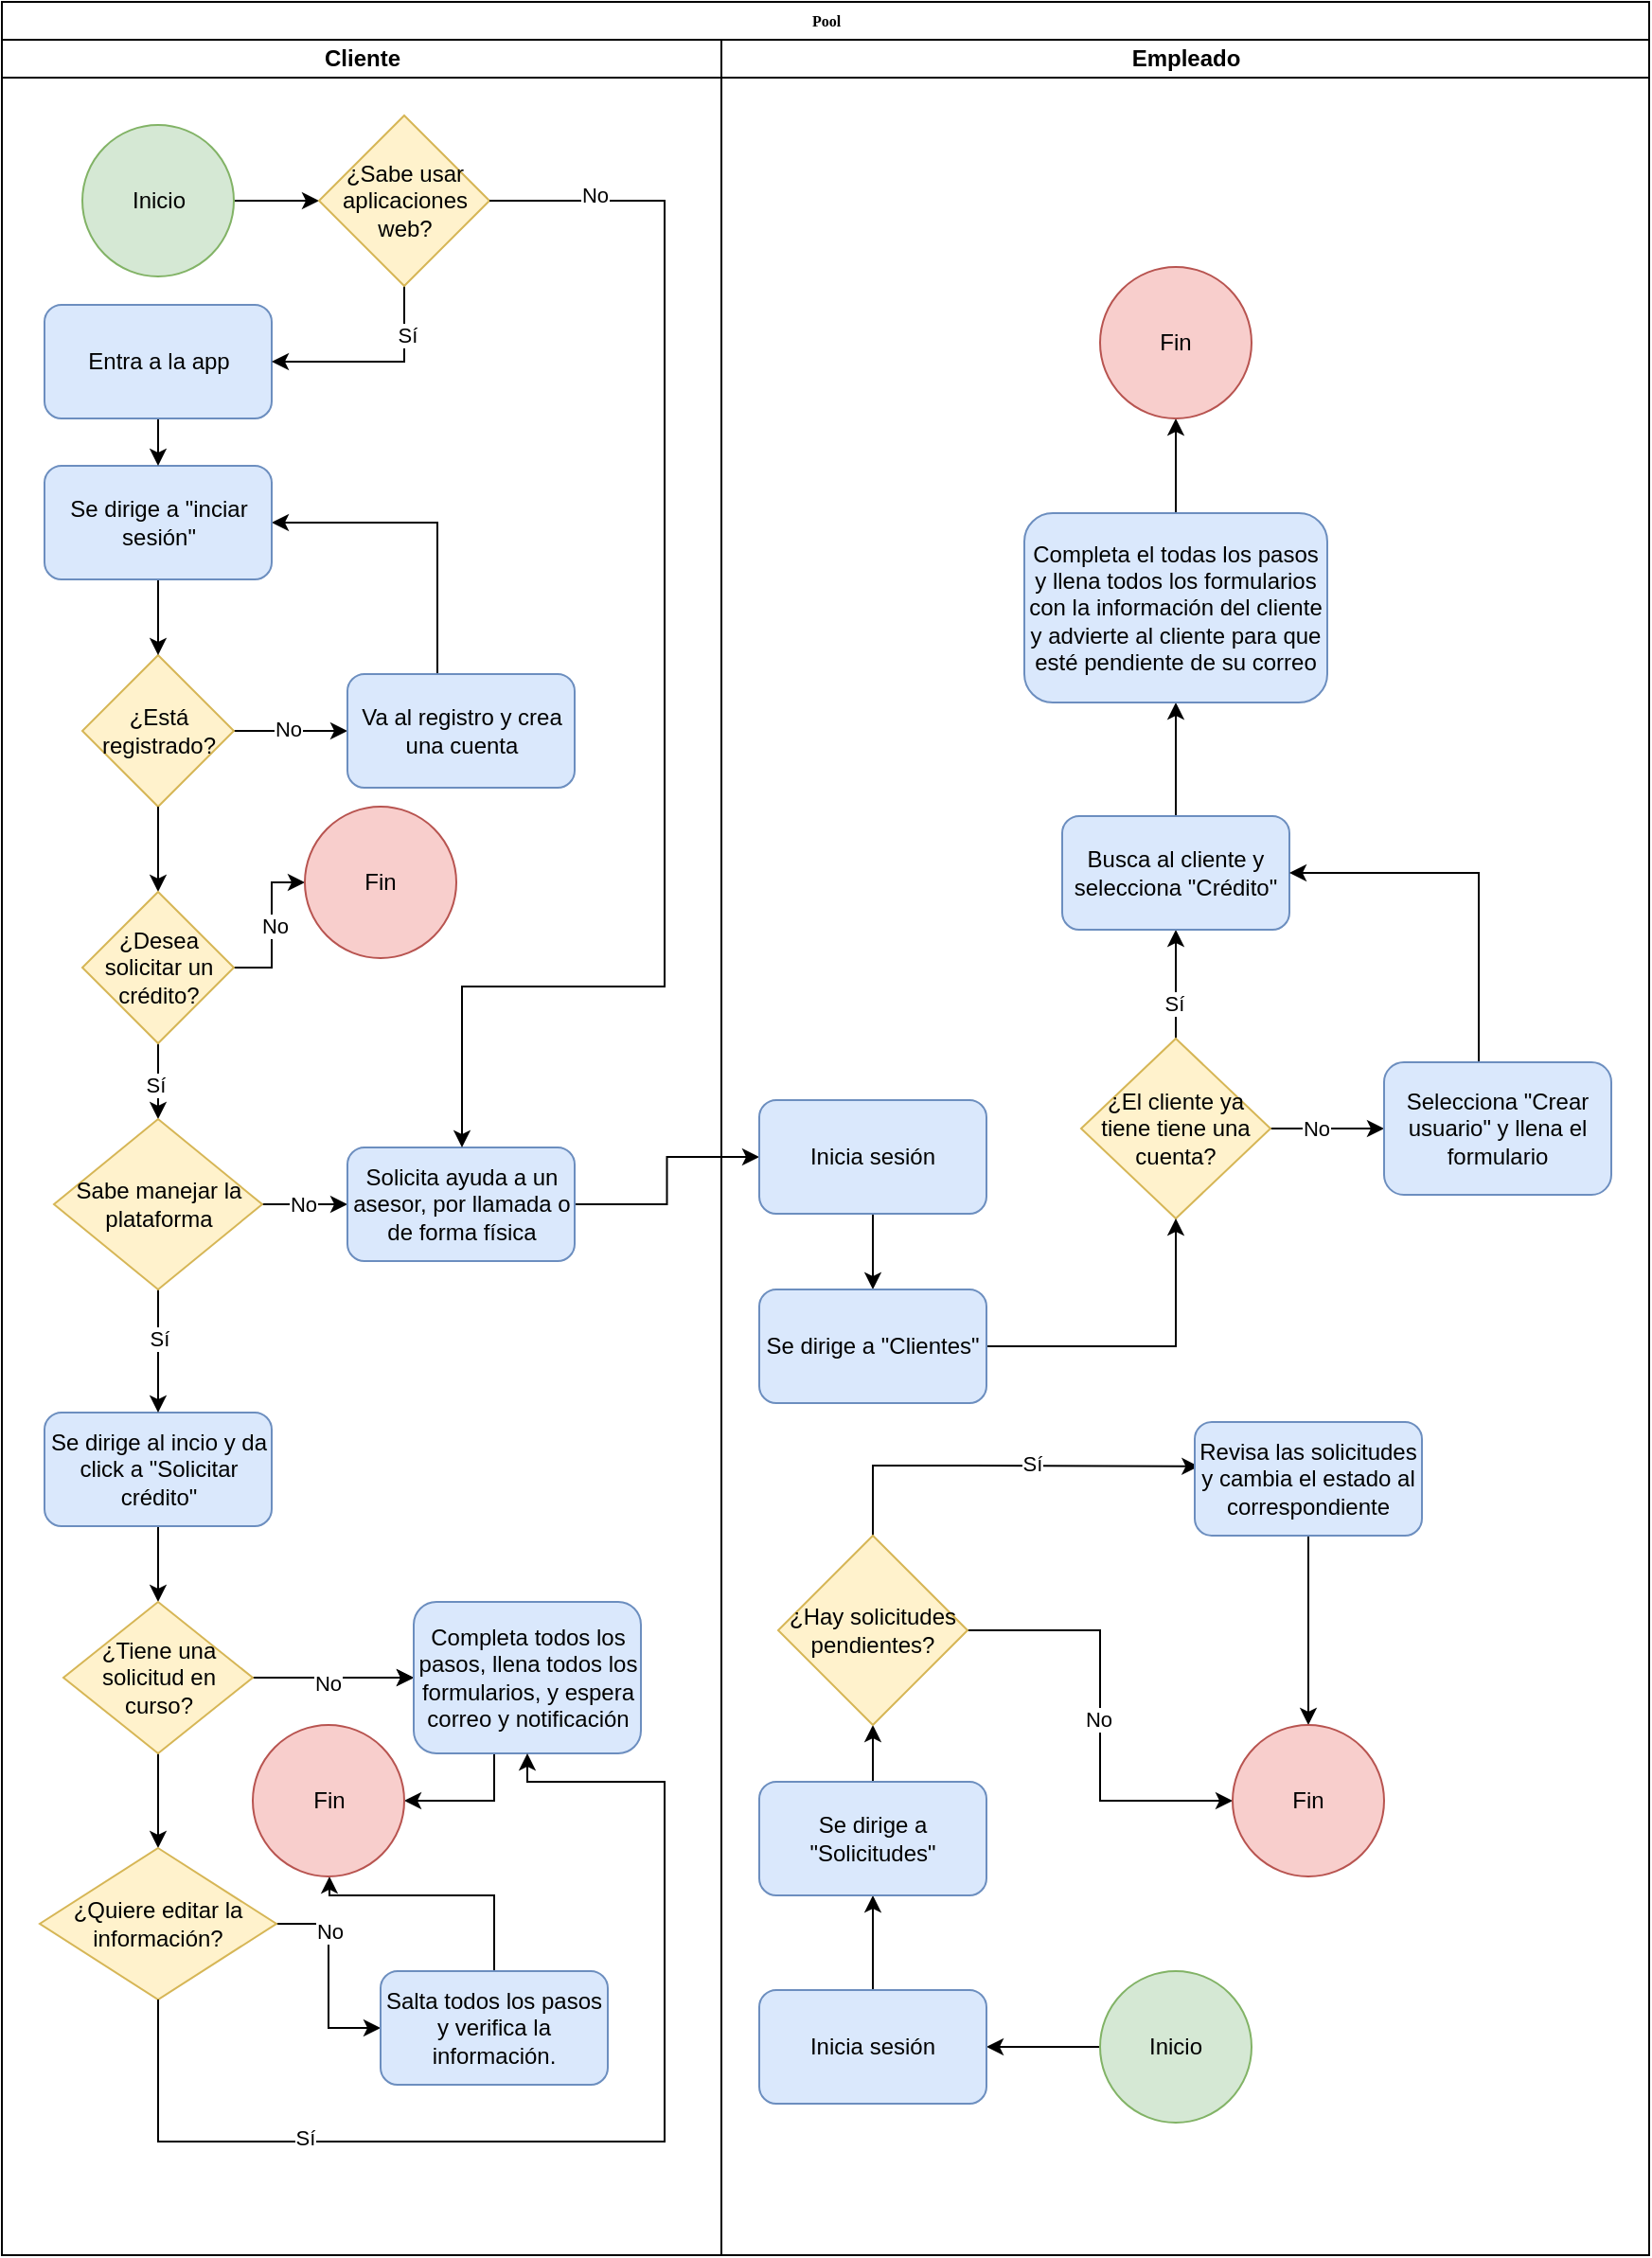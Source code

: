 <mxfile version="27.1.1">
  <diagram name="Page-1" id="74e2e168-ea6b-b213-b513-2b3c1d86103e">
    <mxGraphModel dx="1296" dy="1562" grid="1" gridSize="10" guides="1" tooltips="1" connect="1" arrows="1" fold="1" page="1" pageScale="1" pageWidth="1100" pageHeight="850" background="none" math="0" shadow="0">
      <root>
        <mxCell id="0" />
        <mxCell id="1" parent="0" />
        <mxCell id="77e6c97f196da883-1" value="Pool" style="swimlane;html=1;childLayout=stackLayout;startSize=20;rounded=0;shadow=0;labelBackgroundColor=none;strokeWidth=1;fontFamily=Verdana;fontSize=8;align=center;" parent="1" vertex="1">
          <mxGeometry x="180" y="-60" width="870" height="1190" as="geometry" />
        </mxCell>
        <mxCell id="77e6c97f196da883-40" style="edgeStyle=orthogonalEdgeStyle;rounded=1;html=1;labelBackgroundColor=none;startArrow=none;startFill=0;startSize=5;endArrow=classicThin;endFill=1;endSize=5;jettySize=auto;orthogonalLoop=1;strokeWidth=1;fontFamily=Verdana;fontSize=8" parent="77e6c97f196da883-1" edge="1">
          <mxGeometry relative="1" as="geometry">
            <mxPoint x="540" y="20" as="sourcePoint" />
            <mxPoint x="540" y="20" as="targetPoint" />
          </mxGeometry>
        </mxCell>
        <mxCell id="GCUTKhbAVa57AztuCdu1-53" value="" style="edgeStyle=orthogonalEdgeStyle;rounded=0;orthogonalLoop=1;jettySize=auto;html=1;entryX=0;entryY=0.5;entryDx=0;entryDy=0;" edge="1" parent="77e6c97f196da883-1" source="GCUTKhbAVa57AztuCdu1-49" target="GCUTKhbAVa57AztuCdu1-57">
          <mxGeometry relative="1" as="geometry">
            <mxPoint x="340" y="595" as="targetPoint" />
          </mxGeometry>
        </mxCell>
        <mxCell id="77e6c97f196da883-2" value="Cliente" style="swimlane;html=1;startSize=20;" parent="77e6c97f196da883-1" vertex="1">
          <mxGeometry y="20" width="380" height="1170" as="geometry" />
        </mxCell>
        <mxCell id="GCUTKhbAVa57AztuCdu1-7" value="" style="edgeStyle=orthogonalEdgeStyle;rounded=0;orthogonalLoop=1;jettySize=auto;html=1;" edge="1" parent="77e6c97f196da883-2" source="GCUTKhbAVa57AztuCdu1-2" target="GCUTKhbAVa57AztuCdu1-6">
          <mxGeometry relative="1" as="geometry" />
        </mxCell>
        <mxCell id="GCUTKhbAVa57AztuCdu1-8" value="No" style="edgeLabel;html=1;align=center;verticalAlign=middle;resizable=0;points=[];" vertex="1" connectable="0" parent="GCUTKhbAVa57AztuCdu1-7">
          <mxGeometry x="-0.067" y="1" relative="1" as="geometry">
            <mxPoint as="offset" />
          </mxGeometry>
        </mxCell>
        <mxCell id="GCUTKhbAVa57AztuCdu1-45" value="" style="edgeStyle=orthogonalEdgeStyle;rounded=0;orthogonalLoop=1;jettySize=auto;html=1;" edge="1" parent="77e6c97f196da883-2" source="GCUTKhbAVa57AztuCdu1-115" target="GCUTKhbAVa57AztuCdu1-44">
          <mxGeometry relative="1" as="geometry" />
        </mxCell>
        <mxCell id="GCUTKhbAVa57AztuCdu1-116" value="Sí" style="edgeLabel;html=1;align=center;verticalAlign=middle;resizable=0;points=[];" vertex="1" connectable="0" parent="GCUTKhbAVa57AztuCdu1-45">
          <mxGeometry x="0.086" y="-2" relative="1" as="geometry">
            <mxPoint as="offset" />
          </mxGeometry>
        </mxCell>
        <mxCell id="GCUTKhbAVa57AztuCdu1-2" value="¿Está registrado?" style="rhombus;whiteSpace=wrap;html=1;fillColor=#fff2cc;strokeColor=#d6b656;" vertex="1" parent="77e6c97f196da883-2">
          <mxGeometry x="42.5" y="325" width="80" height="80" as="geometry" />
        </mxCell>
        <mxCell id="GCUTKhbAVa57AztuCdu1-42" value="" style="edgeStyle=orthogonalEdgeStyle;rounded=0;orthogonalLoop=1;jettySize=auto;html=1;" edge="1" parent="77e6c97f196da883-2" source="GCUTKhbAVa57AztuCdu1-3" target="GCUTKhbAVa57AztuCdu1-22">
          <mxGeometry relative="1" as="geometry" />
        </mxCell>
        <mxCell id="GCUTKhbAVa57AztuCdu1-3" value="Se dirige al incio y da click a &quot;Solicitar crédito&quot;" style="rounded=1;whiteSpace=wrap;html=1;fillColor=#dae8fc;strokeColor=#6c8ebf;" vertex="1" parent="77e6c97f196da883-2">
          <mxGeometry x="22.5" y="725" width="120" height="60" as="geometry" />
        </mxCell>
        <mxCell id="GCUTKhbAVa57AztuCdu1-15" style="edgeStyle=orthogonalEdgeStyle;rounded=0;orthogonalLoop=1;jettySize=auto;html=1;entryX=1;entryY=0.5;entryDx=0;entryDy=0;" edge="1" parent="77e6c97f196da883-2" source="GCUTKhbAVa57AztuCdu1-6" target="GCUTKhbAVa57AztuCdu1-12">
          <mxGeometry relative="1" as="geometry">
            <Array as="points">
              <mxPoint x="230" y="255" />
            </Array>
          </mxGeometry>
        </mxCell>
        <mxCell id="GCUTKhbAVa57AztuCdu1-6" value="Va al registro y crea una cuenta" style="rounded=1;whiteSpace=wrap;html=1;fillColor=#dae8fc;strokeColor=#6c8ebf;" vertex="1" parent="77e6c97f196da883-2">
          <mxGeometry x="182.5" y="335" width="120" height="60" as="geometry" />
        </mxCell>
        <mxCell id="GCUTKhbAVa57AztuCdu1-14" value="" style="edgeStyle=orthogonalEdgeStyle;rounded=0;orthogonalLoop=1;jettySize=auto;html=1;" edge="1" parent="77e6c97f196da883-2" source="GCUTKhbAVa57AztuCdu1-12" target="GCUTKhbAVa57AztuCdu1-2">
          <mxGeometry relative="1" as="geometry" />
        </mxCell>
        <mxCell id="GCUTKhbAVa57AztuCdu1-12" value="Se dirige a &quot;inciar sesión&quot;" style="rounded=1;whiteSpace=wrap;html=1;fillColor=#dae8fc;strokeColor=#6c8ebf;" vertex="1" parent="77e6c97f196da883-2">
          <mxGeometry x="22.5" y="225" width="120" height="60" as="geometry" />
        </mxCell>
        <mxCell id="GCUTKhbAVa57AztuCdu1-25" value="" style="edgeStyle=orthogonalEdgeStyle;rounded=0;orthogonalLoop=1;jettySize=auto;html=1;" edge="1" parent="77e6c97f196da883-2" source="GCUTKhbAVa57AztuCdu1-22" target="GCUTKhbAVa57AztuCdu1-24">
          <mxGeometry relative="1" as="geometry" />
        </mxCell>
        <mxCell id="GCUTKhbAVa57AztuCdu1-30" value="" style="edgeStyle=orthogonalEdgeStyle;rounded=0;orthogonalLoop=1;jettySize=auto;html=1;" edge="1" parent="77e6c97f196da883-2" source="GCUTKhbAVa57AztuCdu1-22" target="GCUTKhbAVa57AztuCdu1-24">
          <mxGeometry relative="1" as="geometry" />
        </mxCell>
        <mxCell id="GCUTKhbAVa57AztuCdu1-31" value="No" style="edgeLabel;html=1;align=center;verticalAlign=middle;resizable=0;points=[];" vertex="1" connectable="0" parent="GCUTKhbAVa57AztuCdu1-30">
          <mxGeometry x="-0.08" y="-3" relative="1" as="geometry">
            <mxPoint as="offset" />
          </mxGeometry>
        </mxCell>
        <mxCell id="GCUTKhbAVa57AztuCdu1-43" value="" style="edgeStyle=orthogonalEdgeStyle;rounded=0;orthogonalLoop=1;jettySize=auto;html=1;" edge="1" parent="77e6c97f196da883-2" source="GCUTKhbAVa57AztuCdu1-22" target="GCUTKhbAVa57AztuCdu1-33">
          <mxGeometry relative="1" as="geometry" />
        </mxCell>
        <mxCell id="GCUTKhbAVa57AztuCdu1-22" value="¿Tiene una solicitud en curso?" style="rhombus;whiteSpace=wrap;html=1;fillColor=#fff2cc;strokeColor=#d6b656;" vertex="1" parent="77e6c97f196da883-2">
          <mxGeometry x="32.5" y="825" width="100" height="80" as="geometry" />
        </mxCell>
        <mxCell id="GCUTKhbAVa57AztuCdu1-113" style="edgeStyle=orthogonalEdgeStyle;rounded=0;orthogonalLoop=1;jettySize=auto;html=1;entryX=1;entryY=0.5;entryDx=0;entryDy=0;" edge="1" parent="77e6c97f196da883-2" source="GCUTKhbAVa57AztuCdu1-24" target="GCUTKhbAVa57AztuCdu1-111">
          <mxGeometry relative="1" as="geometry">
            <Array as="points">
              <mxPoint x="260" y="930" />
            </Array>
          </mxGeometry>
        </mxCell>
        <mxCell id="GCUTKhbAVa57AztuCdu1-24" value="Completa todos los pasos, llena todos los formularios, y espera correo y notificación" style="rounded=1;whiteSpace=wrap;html=1;fillColor=#dae8fc;strokeColor=#6c8ebf;" vertex="1" parent="77e6c97f196da883-2">
          <mxGeometry x="217.5" y="825" width="120" height="80" as="geometry" />
        </mxCell>
        <mxCell id="GCUTKhbAVa57AztuCdu1-38" value="" style="edgeStyle=orthogonalEdgeStyle;rounded=0;orthogonalLoop=1;jettySize=auto;html=1;" edge="1" parent="77e6c97f196da883-2" source="GCUTKhbAVa57AztuCdu1-33" target="GCUTKhbAVa57AztuCdu1-37">
          <mxGeometry relative="1" as="geometry" />
        </mxCell>
        <mxCell id="GCUTKhbAVa57AztuCdu1-39" value="No" style="edgeLabel;html=1;align=center;verticalAlign=middle;resizable=0;points=[];" vertex="1" connectable="0" parent="GCUTKhbAVa57AztuCdu1-38">
          <mxGeometry x="-0.429" relative="1" as="geometry">
            <mxPoint as="offset" />
          </mxGeometry>
        </mxCell>
        <mxCell id="GCUTKhbAVa57AztuCdu1-33" value="¿Quiere editar la información?" style="rhombus;whiteSpace=wrap;html=1;fillColor=#fff2cc;strokeColor=#d6b656;" vertex="1" parent="77e6c97f196da883-2">
          <mxGeometry x="20" y="955" width="125" height="80" as="geometry" />
        </mxCell>
        <mxCell id="GCUTKhbAVa57AztuCdu1-96" style="edgeStyle=orthogonalEdgeStyle;rounded=0;orthogonalLoop=1;jettySize=auto;html=1;entryX=0.5;entryY=1;entryDx=0;entryDy=0;exitX=0.5;exitY=1;exitDx=0;exitDy=0;" edge="1" parent="77e6c97f196da883-2" source="GCUTKhbAVa57AztuCdu1-33" target="GCUTKhbAVa57AztuCdu1-24">
          <mxGeometry relative="1" as="geometry">
            <mxPoint x="135" y="1110.0" as="sourcePoint" />
            <Array as="points">
              <mxPoint x="83" y="1110" />
              <mxPoint x="350" y="1110" />
              <mxPoint x="350" y="920" />
              <mxPoint x="278" y="920" />
            </Array>
          </mxGeometry>
        </mxCell>
        <mxCell id="GCUTKhbAVa57AztuCdu1-98" value="Sí" style="edgeLabel;html=1;align=center;verticalAlign=middle;resizable=0;points=[];" vertex="1" connectable="0" parent="GCUTKhbAVa57AztuCdu1-96">
          <mxGeometry x="-0.509" y="2" relative="1" as="geometry">
            <mxPoint as="offset" />
          </mxGeometry>
        </mxCell>
        <mxCell id="GCUTKhbAVa57AztuCdu1-112" style="edgeStyle=orthogonalEdgeStyle;rounded=0;orthogonalLoop=1;jettySize=auto;html=1;" edge="1" parent="77e6c97f196da883-2" source="GCUTKhbAVa57AztuCdu1-37" target="GCUTKhbAVa57AztuCdu1-111">
          <mxGeometry relative="1" as="geometry">
            <Array as="points">
              <mxPoint x="260" y="980" />
              <mxPoint x="173" y="980" />
            </Array>
          </mxGeometry>
        </mxCell>
        <mxCell id="GCUTKhbAVa57AztuCdu1-37" value="Salta todos los pasos y verifica la información." style="rounded=1;whiteSpace=wrap;html=1;fillColor=#dae8fc;strokeColor=#6c8ebf;" vertex="1" parent="77e6c97f196da883-2">
          <mxGeometry x="200" y="1020" width="120" height="60" as="geometry" />
        </mxCell>
        <mxCell id="GCUTKhbAVa57AztuCdu1-47" value="" style="edgeStyle=orthogonalEdgeStyle;rounded=0;orthogonalLoop=1;jettySize=auto;html=1;" edge="1" parent="77e6c97f196da883-2" source="GCUTKhbAVa57AztuCdu1-44" target="GCUTKhbAVa57AztuCdu1-3">
          <mxGeometry relative="1" as="geometry" />
        </mxCell>
        <mxCell id="GCUTKhbAVa57AztuCdu1-48" value="Sí" style="edgeLabel;html=1;align=center;verticalAlign=middle;resizable=0;points=[];" vertex="1" connectable="0" parent="GCUTKhbAVa57AztuCdu1-47">
          <mxGeometry x="-0.2" relative="1" as="geometry">
            <mxPoint as="offset" />
          </mxGeometry>
        </mxCell>
        <mxCell id="GCUTKhbAVa57AztuCdu1-50" value="" style="edgeStyle=orthogonalEdgeStyle;rounded=0;orthogonalLoop=1;jettySize=auto;html=1;" edge="1" parent="77e6c97f196da883-2" source="GCUTKhbAVa57AztuCdu1-44" target="GCUTKhbAVa57AztuCdu1-49">
          <mxGeometry relative="1" as="geometry" />
        </mxCell>
        <mxCell id="GCUTKhbAVa57AztuCdu1-51" value="No" style="edgeLabel;html=1;align=center;verticalAlign=middle;resizable=0;points=[];" vertex="1" connectable="0" parent="GCUTKhbAVa57AztuCdu1-50">
          <mxGeometry x="-0.067" relative="1" as="geometry">
            <mxPoint as="offset" />
          </mxGeometry>
        </mxCell>
        <mxCell id="GCUTKhbAVa57AztuCdu1-44" value="Sabe manejar la plataforma" style="rhombus;whiteSpace=wrap;html=1;fillColor=#fff2cc;strokeColor=#d6b656;" vertex="1" parent="77e6c97f196da883-2">
          <mxGeometry x="27.5" y="570" width="110" height="90" as="geometry" />
        </mxCell>
        <mxCell id="GCUTKhbAVa57AztuCdu1-49" value="Solicita ayuda a un asesor, por llamada o de forma física" style="rounded=1;whiteSpace=wrap;html=1;fillColor=#dae8fc;strokeColor=#6c8ebf;" vertex="1" parent="77e6c97f196da883-2">
          <mxGeometry x="182.5" y="585" width="120" height="60" as="geometry" />
        </mxCell>
        <mxCell id="GCUTKhbAVa57AztuCdu1-65" value="" style="edgeStyle=orthogonalEdgeStyle;rounded=0;orthogonalLoop=1;jettySize=auto;html=1;" edge="1" parent="77e6c97f196da883-2" source="GCUTKhbAVa57AztuCdu1-60" target="GCUTKhbAVa57AztuCdu1-64">
          <mxGeometry relative="1" as="geometry" />
        </mxCell>
        <mxCell id="GCUTKhbAVa57AztuCdu1-60" value="Inicio" style="ellipse;whiteSpace=wrap;html=1;aspect=fixed;fillColor=#d5e8d4;strokeColor=#82b366;" vertex="1" parent="77e6c97f196da883-2">
          <mxGeometry x="42.5" y="45" width="80" height="80" as="geometry" />
        </mxCell>
        <mxCell id="GCUTKhbAVa57AztuCdu1-63" value="" style="edgeStyle=orthogonalEdgeStyle;rounded=0;orthogonalLoop=1;jettySize=auto;html=1;" edge="1" parent="77e6c97f196da883-2" source="GCUTKhbAVa57AztuCdu1-61" target="GCUTKhbAVa57AztuCdu1-12">
          <mxGeometry relative="1" as="geometry" />
        </mxCell>
        <mxCell id="GCUTKhbAVa57AztuCdu1-61" value="Entra a la app" style="rounded=1;whiteSpace=wrap;html=1;fillColor=#dae8fc;strokeColor=#6c8ebf;" vertex="1" parent="77e6c97f196da883-2">
          <mxGeometry x="22.5" y="140" width="120" height="60" as="geometry" />
        </mxCell>
        <mxCell id="GCUTKhbAVa57AztuCdu1-66" style="edgeStyle=orthogonalEdgeStyle;rounded=0;orthogonalLoop=1;jettySize=auto;html=1;entryX=1;entryY=0.5;entryDx=0;entryDy=0;" edge="1" parent="77e6c97f196da883-2" source="GCUTKhbAVa57AztuCdu1-64" target="GCUTKhbAVa57AztuCdu1-61">
          <mxGeometry relative="1" as="geometry">
            <Array as="points">
              <mxPoint x="213" y="170" />
            </Array>
          </mxGeometry>
        </mxCell>
        <mxCell id="GCUTKhbAVa57AztuCdu1-67" value="Sí" style="edgeLabel;html=1;align=center;verticalAlign=middle;resizable=0;points=[];" vertex="1" connectable="0" parent="GCUTKhbAVa57AztuCdu1-66">
          <mxGeometry x="-0.54" y="1" relative="1" as="geometry">
            <mxPoint as="offset" />
          </mxGeometry>
        </mxCell>
        <mxCell id="GCUTKhbAVa57AztuCdu1-64" value="¿Sabe usar aplicaciones web?" style="rhombus;whiteSpace=wrap;html=1;fillColor=#fff2cc;strokeColor=#d6b656;" vertex="1" parent="77e6c97f196da883-2">
          <mxGeometry x="167.5" y="40" width="90" height="90" as="geometry" />
        </mxCell>
        <mxCell id="GCUTKhbAVa57AztuCdu1-68" style="edgeStyle=orthogonalEdgeStyle;rounded=0;orthogonalLoop=1;jettySize=auto;html=1;entryX=0.5;entryY=0;entryDx=0;entryDy=0;" edge="1" parent="77e6c97f196da883-2" source="GCUTKhbAVa57AztuCdu1-64" target="GCUTKhbAVa57AztuCdu1-49">
          <mxGeometry relative="1" as="geometry">
            <mxPoint x="230" y="560" as="targetPoint" />
            <Array as="points">
              <mxPoint x="350" y="85" />
              <mxPoint x="350" y="500" />
              <mxPoint x="243" y="500" />
              <mxPoint x="243" y="585" />
            </Array>
          </mxGeometry>
        </mxCell>
        <mxCell id="GCUTKhbAVa57AztuCdu1-70" value="No" style="edgeLabel;html=1;align=center;verticalAlign=middle;resizable=0;points=[];" vertex="1" connectable="0" parent="GCUTKhbAVa57AztuCdu1-68">
          <mxGeometry x="-0.842" y="3" relative="1" as="geometry">
            <mxPoint as="offset" />
          </mxGeometry>
        </mxCell>
        <mxCell id="GCUTKhbAVa57AztuCdu1-111" value="Fin" style="ellipse;whiteSpace=wrap;html=1;aspect=fixed;fillColor=#f8cecc;strokeColor=#b85450;" vertex="1" parent="77e6c97f196da883-2">
          <mxGeometry x="132.5" y="890" width="80" height="80" as="geometry" />
        </mxCell>
        <mxCell id="GCUTKhbAVa57AztuCdu1-114" value="" style="edgeStyle=orthogonalEdgeStyle;rounded=0;orthogonalLoop=1;jettySize=auto;html=1;" edge="1" parent="77e6c97f196da883-2" source="GCUTKhbAVa57AztuCdu1-2" target="GCUTKhbAVa57AztuCdu1-115">
          <mxGeometry relative="1" as="geometry">
            <mxPoint x="263" y="435" as="sourcePoint" />
            <mxPoint x="263" y="560" as="targetPoint" />
          </mxGeometry>
        </mxCell>
        <mxCell id="GCUTKhbAVa57AztuCdu1-118" value="" style="edgeStyle=orthogonalEdgeStyle;rounded=0;orthogonalLoop=1;jettySize=auto;html=1;" edge="1" parent="77e6c97f196da883-2" source="GCUTKhbAVa57AztuCdu1-115" target="GCUTKhbAVa57AztuCdu1-117">
          <mxGeometry relative="1" as="geometry" />
        </mxCell>
        <mxCell id="GCUTKhbAVa57AztuCdu1-119" value="No" style="edgeLabel;html=1;align=center;verticalAlign=middle;resizable=0;points=[];" vertex="1" connectable="0" parent="GCUTKhbAVa57AztuCdu1-118">
          <mxGeometry x="0.019" y="-1" relative="1" as="geometry">
            <mxPoint as="offset" />
          </mxGeometry>
        </mxCell>
        <mxCell id="GCUTKhbAVa57AztuCdu1-115" value="¿Desea solicitar un crédito?" style="rhombus;whiteSpace=wrap;html=1;fillColor=#fff2cc;strokeColor=#d6b656;" vertex="1" parent="77e6c97f196da883-2">
          <mxGeometry x="42.5" y="450" width="80" height="80" as="geometry" />
        </mxCell>
        <mxCell id="GCUTKhbAVa57AztuCdu1-117" value="Fin" style="ellipse;whiteSpace=wrap;html=1;fillColor=#f8cecc;strokeColor=#b85450;" vertex="1" parent="77e6c97f196da883-2">
          <mxGeometry x="160" y="405" width="80" height="80" as="geometry" />
        </mxCell>
        <mxCell id="77e6c97f196da883-3" value="Empleado" style="swimlane;html=1;startSize=20;" parent="77e6c97f196da883-1" vertex="1">
          <mxGeometry x="380" y="20" width="490" height="1170" as="geometry" />
        </mxCell>
        <mxCell id="GCUTKhbAVa57AztuCdu1-72" value="" style="edgeStyle=orthogonalEdgeStyle;rounded=0;orthogonalLoop=1;jettySize=auto;html=1;" edge="1" parent="77e6c97f196da883-3" source="GCUTKhbAVa57AztuCdu1-52" target="GCUTKhbAVa57AztuCdu1-71">
          <mxGeometry relative="1" as="geometry" />
        </mxCell>
        <mxCell id="GCUTKhbAVa57AztuCdu1-74" value="Sí" style="edgeLabel;html=1;align=center;verticalAlign=middle;resizable=0;points=[];" vertex="1" connectable="0" parent="GCUTKhbAVa57AztuCdu1-72">
          <mxGeometry x="-0.353" y="1" relative="1" as="geometry">
            <mxPoint as="offset" />
          </mxGeometry>
        </mxCell>
        <mxCell id="GCUTKhbAVa57AztuCdu1-77" value="" style="edgeStyle=orthogonalEdgeStyle;rounded=0;orthogonalLoop=1;jettySize=auto;html=1;" edge="1" parent="77e6c97f196da883-3" source="GCUTKhbAVa57AztuCdu1-52" target="GCUTKhbAVa57AztuCdu1-76">
          <mxGeometry relative="1" as="geometry" />
        </mxCell>
        <mxCell id="GCUTKhbAVa57AztuCdu1-78" value="No" style="edgeLabel;html=1;align=center;verticalAlign=middle;resizable=0;points=[];" vertex="1" connectable="0" parent="GCUTKhbAVa57AztuCdu1-77">
          <mxGeometry x="-0.216" relative="1" as="geometry">
            <mxPoint as="offset" />
          </mxGeometry>
        </mxCell>
        <mxCell id="GCUTKhbAVa57AztuCdu1-52" value="¿El cliente ya tiene tiene una cuenta?" style="rhombus;whiteSpace=wrap;html=1;fillColor=#fff2cc;strokeColor=#d6b656;" vertex="1" parent="77e6c97f196da883-3">
          <mxGeometry x="190" y="527.5" width="100" height="95" as="geometry" />
        </mxCell>
        <mxCell id="GCUTKhbAVa57AztuCdu1-87" value="" style="edgeStyle=orthogonalEdgeStyle;rounded=0;orthogonalLoop=1;jettySize=auto;html=1;" edge="1" parent="77e6c97f196da883-3" source="GCUTKhbAVa57AztuCdu1-57" target="GCUTKhbAVa57AztuCdu1-81">
          <mxGeometry relative="1" as="geometry" />
        </mxCell>
        <mxCell id="GCUTKhbAVa57AztuCdu1-57" value="Inicia sesión" style="rounded=1;whiteSpace=wrap;html=1;fillColor=#dae8fc;strokeColor=#6c8ebf;" vertex="1" parent="77e6c97f196da883-3">
          <mxGeometry x="20" y="560" width="120" height="60" as="geometry" />
        </mxCell>
        <mxCell id="GCUTKhbAVa57AztuCdu1-86" value="" style="edgeStyle=orthogonalEdgeStyle;rounded=0;orthogonalLoop=1;jettySize=auto;html=1;" edge="1" parent="77e6c97f196da883-3" source="GCUTKhbAVa57AztuCdu1-71" target="GCUTKhbAVa57AztuCdu1-85">
          <mxGeometry relative="1" as="geometry" />
        </mxCell>
        <mxCell id="GCUTKhbAVa57AztuCdu1-71" value="Busca al cliente y selecciona &quot;Crédito&quot;" style="rounded=1;whiteSpace=wrap;html=1;fillColor=#dae8fc;strokeColor=#6c8ebf;" vertex="1" parent="77e6c97f196da883-3">
          <mxGeometry x="180" y="410" width="120" height="60" as="geometry" />
        </mxCell>
        <mxCell id="GCUTKhbAVa57AztuCdu1-79" style="edgeStyle=orthogonalEdgeStyle;rounded=0;orthogonalLoop=1;jettySize=auto;html=1;entryX=1;entryY=0.5;entryDx=0;entryDy=0;" edge="1" parent="77e6c97f196da883-3" source="GCUTKhbAVa57AztuCdu1-76" target="GCUTKhbAVa57AztuCdu1-71">
          <mxGeometry relative="1" as="geometry">
            <Array as="points">
              <mxPoint x="400" y="440" />
            </Array>
          </mxGeometry>
        </mxCell>
        <mxCell id="GCUTKhbAVa57AztuCdu1-76" value="&lt;div&gt;Selecciona &quot;Crear usuario&quot; y llena el formulario&lt;/div&gt;" style="rounded=1;whiteSpace=wrap;html=1;fillColor=#dae8fc;strokeColor=#6c8ebf;" vertex="1" parent="77e6c97f196da883-3">
          <mxGeometry x="350" y="540" width="120" height="70" as="geometry" />
        </mxCell>
        <mxCell id="GCUTKhbAVa57AztuCdu1-82" value="" style="edgeStyle=orthogonalEdgeStyle;rounded=0;orthogonalLoop=1;jettySize=auto;html=1;" edge="1" parent="77e6c97f196da883-3" source="GCUTKhbAVa57AztuCdu1-81" target="GCUTKhbAVa57AztuCdu1-52">
          <mxGeometry relative="1" as="geometry" />
        </mxCell>
        <mxCell id="GCUTKhbAVa57AztuCdu1-81" value="Se dirige a &quot;Clientes&quot;" style="rounded=1;whiteSpace=wrap;html=1;fillColor=#dae8fc;strokeColor=#6c8ebf;" vertex="1" parent="77e6c97f196da883-3">
          <mxGeometry x="20" y="660" width="120" height="60" as="geometry" />
        </mxCell>
        <mxCell id="GCUTKhbAVa57AztuCdu1-89" value="" style="edgeStyle=orthogonalEdgeStyle;rounded=0;orthogonalLoop=1;jettySize=auto;html=1;" edge="1" parent="77e6c97f196da883-3" source="GCUTKhbAVa57AztuCdu1-85" target="GCUTKhbAVa57AztuCdu1-88">
          <mxGeometry relative="1" as="geometry" />
        </mxCell>
        <mxCell id="GCUTKhbAVa57AztuCdu1-85" value="Completa el todas los pasos y llena todos los formularios con la información del cliente y advierte al cliente para que esté pendiente de su correo" style="whiteSpace=wrap;html=1;rounded=1;fillColor=#dae8fc;strokeColor=#6c8ebf;" vertex="1" parent="77e6c97f196da883-3">
          <mxGeometry x="160" y="250" width="160" height="100" as="geometry" />
        </mxCell>
        <mxCell id="GCUTKhbAVa57AztuCdu1-88" value="Fin" style="ellipse;whiteSpace=wrap;html=1;rounded=1;fillColor=#f8cecc;strokeColor=#b85450;" vertex="1" parent="77e6c97f196da883-3">
          <mxGeometry x="200" y="120" width="80" height="80" as="geometry" />
        </mxCell>
        <mxCell id="GCUTKhbAVa57AztuCdu1-92" value="" style="edgeStyle=orthogonalEdgeStyle;rounded=0;orthogonalLoop=1;jettySize=auto;html=1;" edge="1" parent="77e6c97f196da883-3" source="GCUTKhbAVa57AztuCdu1-90" target="GCUTKhbAVa57AztuCdu1-91">
          <mxGeometry relative="1" as="geometry" />
        </mxCell>
        <mxCell id="GCUTKhbAVa57AztuCdu1-90" value="Inicio" style="ellipse;whiteSpace=wrap;html=1;aspect=fixed;fillColor=#d5e8d4;strokeColor=#82b366;" vertex="1" parent="77e6c97f196da883-3">
          <mxGeometry x="200" y="1020" width="80" height="80" as="geometry" />
        </mxCell>
        <mxCell id="GCUTKhbAVa57AztuCdu1-94" value="" style="edgeStyle=orthogonalEdgeStyle;rounded=0;orthogonalLoop=1;jettySize=auto;html=1;" edge="1" parent="77e6c97f196da883-3" source="GCUTKhbAVa57AztuCdu1-91" target="GCUTKhbAVa57AztuCdu1-95">
          <mxGeometry relative="1" as="geometry">
            <mxPoint x="80.0" y="990" as="targetPoint" />
          </mxGeometry>
        </mxCell>
        <mxCell id="GCUTKhbAVa57AztuCdu1-91" value="Inicia sesión" style="rounded=1;whiteSpace=wrap;html=1;fillColor=#dae8fc;strokeColor=#6c8ebf;" vertex="1" parent="77e6c97f196da883-3">
          <mxGeometry x="20" y="1030" width="120" height="60" as="geometry" />
        </mxCell>
        <mxCell id="GCUTKhbAVa57AztuCdu1-100" value="" style="edgeStyle=orthogonalEdgeStyle;rounded=0;orthogonalLoop=1;jettySize=auto;html=1;" edge="1" parent="77e6c97f196da883-3" source="GCUTKhbAVa57AztuCdu1-95" target="GCUTKhbAVa57AztuCdu1-99">
          <mxGeometry relative="1" as="geometry" />
        </mxCell>
        <mxCell id="GCUTKhbAVa57AztuCdu1-95" value="Se dirige a &quot;Solicitudes&quot;" style="rounded=1;whiteSpace=wrap;html=1;fillColor=#dae8fc;strokeColor=#6c8ebf;" vertex="1" parent="77e6c97f196da883-3">
          <mxGeometry x="20" y="920" width="120" height="60" as="geometry" />
        </mxCell>
        <mxCell id="GCUTKhbAVa57AztuCdu1-101" value="" style="edgeStyle=orthogonalEdgeStyle;rounded=0;orthogonalLoop=1;jettySize=auto;html=1;entryX=0.018;entryY=0.391;entryDx=0;entryDy=0;entryPerimeter=0;" edge="1" parent="77e6c97f196da883-3" source="GCUTKhbAVa57AztuCdu1-99" target="GCUTKhbAVa57AztuCdu1-102">
          <mxGeometry relative="1" as="geometry">
            <mxPoint x="120" y="760" as="targetPoint" />
            <Array as="points">
              <mxPoint x="80" y="753" />
              <mxPoint x="132" y="753" />
            </Array>
          </mxGeometry>
        </mxCell>
        <mxCell id="GCUTKhbAVa57AztuCdu1-105" value="Sí" style="edgeLabel;html=1;align=center;verticalAlign=middle;resizable=0;points=[];" vertex="1" connectable="0" parent="GCUTKhbAVa57AztuCdu1-101">
          <mxGeometry x="0.153" y="1" relative="1" as="geometry">
            <mxPoint as="offset" />
          </mxGeometry>
        </mxCell>
        <mxCell id="GCUTKhbAVa57AztuCdu1-108" value="" style="edgeStyle=orthogonalEdgeStyle;rounded=0;orthogonalLoop=1;jettySize=auto;html=1;" edge="1" parent="77e6c97f196da883-3" source="GCUTKhbAVa57AztuCdu1-99" target="GCUTKhbAVa57AztuCdu1-107">
          <mxGeometry relative="1" as="geometry" />
        </mxCell>
        <mxCell id="GCUTKhbAVa57AztuCdu1-109" value="No" style="edgeLabel;html=1;align=center;verticalAlign=middle;resizable=0;points=[];" vertex="1" connectable="0" parent="GCUTKhbAVa57AztuCdu1-108">
          <mxGeometry x="0.018" y="-1" relative="1" as="geometry">
            <mxPoint as="offset" />
          </mxGeometry>
        </mxCell>
        <mxCell id="GCUTKhbAVa57AztuCdu1-99" value="¿Hay solicitudes pendientes?" style="rhombus;whiteSpace=wrap;html=1;fillColor=#fff2cc;strokeColor=#d6b656;" vertex="1" parent="77e6c97f196da883-3">
          <mxGeometry x="30" y="790" width="100" height="100" as="geometry" />
        </mxCell>
        <mxCell id="GCUTKhbAVa57AztuCdu1-120" style="edgeStyle=orthogonalEdgeStyle;rounded=0;orthogonalLoop=1;jettySize=auto;html=1;" edge="1" parent="77e6c97f196da883-3" source="GCUTKhbAVa57AztuCdu1-102" target="GCUTKhbAVa57AztuCdu1-107">
          <mxGeometry relative="1" as="geometry" />
        </mxCell>
        <mxCell id="GCUTKhbAVa57AztuCdu1-102" value="Revisa las solicitudes y cambia el estado al correspondiente" style="rounded=1;whiteSpace=wrap;html=1;fillColor=#dae8fc;strokeColor=#6c8ebf;" vertex="1" parent="77e6c97f196da883-3">
          <mxGeometry x="250" y="730" width="120" height="60" as="geometry" />
        </mxCell>
        <mxCell id="GCUTKhbAVa57AztuCdu1-107" value="Fin" style="ellipse;whiteSpace=wrap;html=1;fillColor=#f8cecc;strokeColor=#b85450;" vertex="1" parent="77e6c97f196da883-3">
          <mxGeometry x="270" y="890" width="80" height="80" as="geometry" />
        </mxCell>
      </root>
    </mxGraphModel>
  </diagram>
</mxfile>
